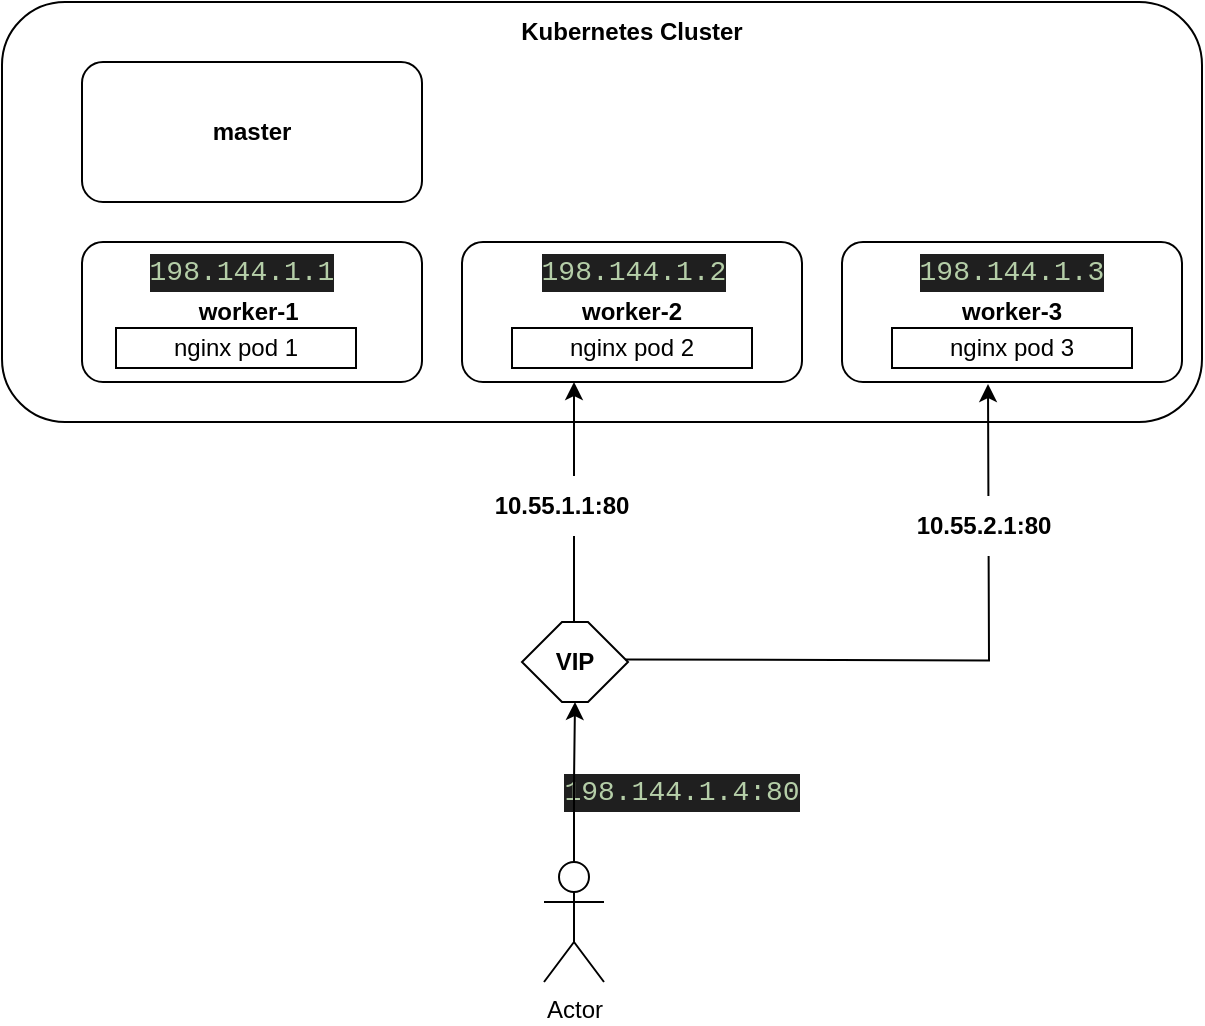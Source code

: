 <mxfile version="24.0.4" type="device">
  <diagram name="Page-1" id="q8p_NhEtTih7ehmPa-xt">
    <mxGraphModel dx="1036" dy="614" grid="1" gridSize="10" guides="1" tooltips="1" connect="1" arrows="1" fold="1" page="1" pageScale="1" pageWidth="850" pageHeight="1100" math="0" shadow="0">
      <root>
        <mxCell id="0" />
        <mxCell id="1" parent="0" />
        <mxCell id="8UYxljVhyJUVc6sZPaz1-2" value="" style="rounded=1;whiteSpace=wrap;html=1;" vertex="1" parent="1">
          <mxGeometry x="140" y="120" width="600" height="210" as="geometry" />
        </mxCell>
        <mxCell id="8UYxljVhyJUVc6sZPaz1-4" value="&lt;b&gt;Kubernetes Cluster&lt;/b&gt;" style="text;html=1;align=center;verticalAlign=middle;whiteSpace=wrap;rounded=0;" vertex="1" parent="1">
          <mxGeometry x="390" y="120" width="130" height="30" as="geometry" />
        </mxCell>
        <mxCell id="8UYxljVhyJUVc6sZPaz1-5" value="&lt;b&gt;master&lt;/b&gt;" style="rounded=1;whiteSpace=wrap;html=1;" vertex="1" parent="1">
          <mxGeometry x="180" y="150" width="170" height="70" as="geometry" />
        </mxCell>
        <mxCell id="8UYxljVhyJUVc6sZPaz1-6" value="&lt;b&gt;worker-1&amp;nbsp;&lt;/b&gt;" style="rounded=1;whiteSpace=wrap;html=1;" vertex="1" parent="1">
          <mxGeometry x="180" y="240" width="170" height="70" as="geometry" />
        </mxCell>
        <mxCell id="8UYxljVhyJUVc6sZPaz1-7" value="&lt;b&gt;worker-2&lt;/b&gt;" style="rounded=1;whiteSpace=wrap;html=1;" vertex="1" parent="1">
          <mxGeometry x="370" y="240" width="170" height="70" as="geometry" />
        </mxCell>
        <mxCell id="8UYxljVhyJUVc6sZPaz1-8" value="&lt;b&gt;worker-3&lt;/b&gt;" style="rounded=1;whiteSpace=wrap;html=1;" vertex="1" parent="1">
          <mxGeometry x="560" y="240" width="170" height="70" as="geometry" />
        </mxCell>
        <mxCell id="8UYxljVhyJUVc6sZPaz1-9" value="&lt;div style=&quot;background-color: rgb(31, 31, 31); font-family: Consolas, &amp;quot;Courier New&amp;quot;, monospace; font-size: 14px; line-height: 19px; white-space: pre;&quot;&gt;&lt;font color=&quot;#b5cea8&quot;&gt;198.144.1.1&lt;/font&gt;&lt;/div&gt;" style="text;html=1;align=center;verticalAlign=middle;whiteSpace=wrap;rounded=0;" vertex="1" parent="1">
          <mxGeometry x="200" y="240" width="120" height="30" as="geometry" />
        </mxCell>
        <mxCell id="8UYxljVhyJUVc6sZPaz1-11" value="&lt;div style=&quot;background-color: rgb(31, 31, 31); font-family: Consolas, &amp;quot;Courier New&amp;quot;, monospace; font-size: 14px; line-height: 19px; white-space: pre;&quot;&gt;&lt;font color=&quot;#b5cea8&quot;&gt;198.144.1.3&lt;/font&gt;&lt;/div&gt;" style="text;html=1;align=center;verticalAlign=middle;whiteSpace=wrap;rounded=0;" vertex="1" parent="1">
          <mxGeometry x="585" y="240" width="120" height="30" as="geometry" />
        </mxCell>
        <mxCell id="8UYxljVhyJUVc6sZPaz1-10" value="&lt;div style=&quot;background-color: rgb(31, 31, 31); font-family: Consolas, &amp;quot;Courier New&amp;quot;, monospace; font-size: 14px; line-height: 19px; white-space: pre;&quot;&gt;&lt;font color=&quot;#b5cea8&quot;&gt;198.144.1.4:80&lt;/font&gt;&lt;/div&gt;" style="text;html=1;align=center;verticalAlign=middle;whiteSpace=wrap;rounded=0;fillColor=default;" vertex="1" parent="1">
          <mxGeometry x="420" y="500" width="120" height="30" as="geometry" />
        </mxCell>
        <mxCell id="8UYxljVhyJUVc6sZPaz1-13" value="nginx pod 1" style="rounded=0;whiteSpace=wrap;html=1;" vertex="1" parent="1">
          <mxGeometry x="197" y="283" width="120" height="20" as="geometry" />
        </mxCell>
        <mxCell id="8UYxljVhyJUVc6sZPaz1-14" value="nginx pod 2" style="rounded=0;whiteSpace=wrap;html=1;" vertex="1" parent="1">
          <mxGeometry x="395" y="283" width="120" height="20" as="geometry" />
        </mxCell>
        <mxCell id="8UYxljVhyJUVc6sZPaz1-15" value="nginx pod 3" style="rounded=0;whiteSpace=wrap;html=1;" vertex="1" parent="1">
          <mxGeometry x="585" y="283" width="120" height="20" as="geometry" />
        </mxCell>
        <mxCell id="8UYxljVhyJUVc6sZPaz1-18" style="edgeStyle=orthogonalEdgeStyle;rounded=0;orthogonalLoop=1;jettySize=auto;html=1;exitX=0.5;exitY=0;exitDx=0;exitDy=0;exitPerimeter=0;entryX=0.5;entryY=1;entryDx=0;entryDy=0;" edge="1" parent="1" source="8UYxljVhyJUVc6sZPaz1-16" target="8UYxljVhyJUVc6sZPaz1-17">
          <mxGeometry relative="1" as="geometry" />
        </mxCell>
        <mxCell id="8UYxljVhyJUVc6sZPaz1-16" value="Actor" style="shape=umlActor;verticalLabelPosition=bottom;verticalAlign=top;html=1;outlineConnect=0;" vertex="1" parent="1">
          <mxGeometry x="411" y="550" width="30" height="60" as="geometry" />
        </mxCell>
        <mxCell id="8UYxljVhyJUVc6sZPaz1-17" value="&lt;b&gt;VIP&lt;/b&gt;" style="shape=hexagon;perimeter=hexagonPerimeter2;whiteSpace=wrap;html=1;fixedSize=1;size=20;" vertex="1" parent="1">
          <mxGeometry x="400" y="430" width="53" height="40" as="geometry" />
        </mxCell>
        <mxCell id="8UYxljVhyJUVc6sZPaz1-22" style="edgeStyle=orthogonalEdgeStyle;rounded=0;orthogonalLoop=1;jettySize=auto;html=1;" edge="1" parent="1" source="8UYxljVhyJUVc6sZPaz1-17">
          <mxGeometry relative="1" as="geometry">
            <mxPoint x="426" y="310" as="targetPoint" />
          </mxGeometry>
        </mxCell>
        <mxCell id="8UYxljVhyJUVc6sZPaz1-24" style="edgeStyle=orthogonalEdgeStyle;rounded=0;orthogonalLoop=1;jettySize=auto;html=1;exitX=1;exitY=0.25;exitDx=0;exitDy=0;" edge="1" parent="1">
          <mxGeometry relative="1" as="geometry">
            <mxPoint x="451.74" y="448.74" as="sourcePoint" />
            <mxPoint x="633" y="311" as="targetPoint" />
          </mxGeometry>
        </mxCell>
        <mxCell id="8UYxljVhyJUVc6sZPaz1-25" value="&lt;b&gt;10.55.1.1:80&lt;/b&gt;" style="text;html=1;align=center;verticalAlign=middle;whiteSpace=wrap;rounded=0;fillColor=default;" vertex="1" parent="1">
          <mxGeometry x="390" y="357" width="60" height="30" as="geometry" />
        </mxCell>
        <mxCell id="8UYxljVhyJUVc6sZPaz1-28" value="&lt;b&gt;10.55.2.1:80&lt;/b&gt;" style="text;html=1;align=center;verticalAlign=middle;whiteSpace=wrap;rounded=0;fillColor=default;" vertex="1" parent="1">
          <mxGeometry x="601" y="367" width="60" height="30" as="geometry" />
        </mxCell>
        <mxCell id="8UYxljVhyJUVc6sZPaz1-30" value="&lt;div style=&quot;background-color: rgb(31, 31, 31); font-family: Consolas, &amp;quot;Courier New&amp;quot;, monospace; font-size: 14px; line-height: 19px; white-space: pre;&quot;&gt;&lt;font color=&quot;#b5cea8&quot;&gt;198.144.1.2&lt;/font&gt;&lt;/div&gt;" style="text;html=1;align=center;verticalAlign=middle;whiteSpace=wrap;rounded=0;" vertex="1" parent="1">
          <mxGeometry x="396" y="240" width="120" height="30" as="geometry" />
        </mxCell>
      </root>
    </mxGraphModel>
  </diagram>
</mxfile>
